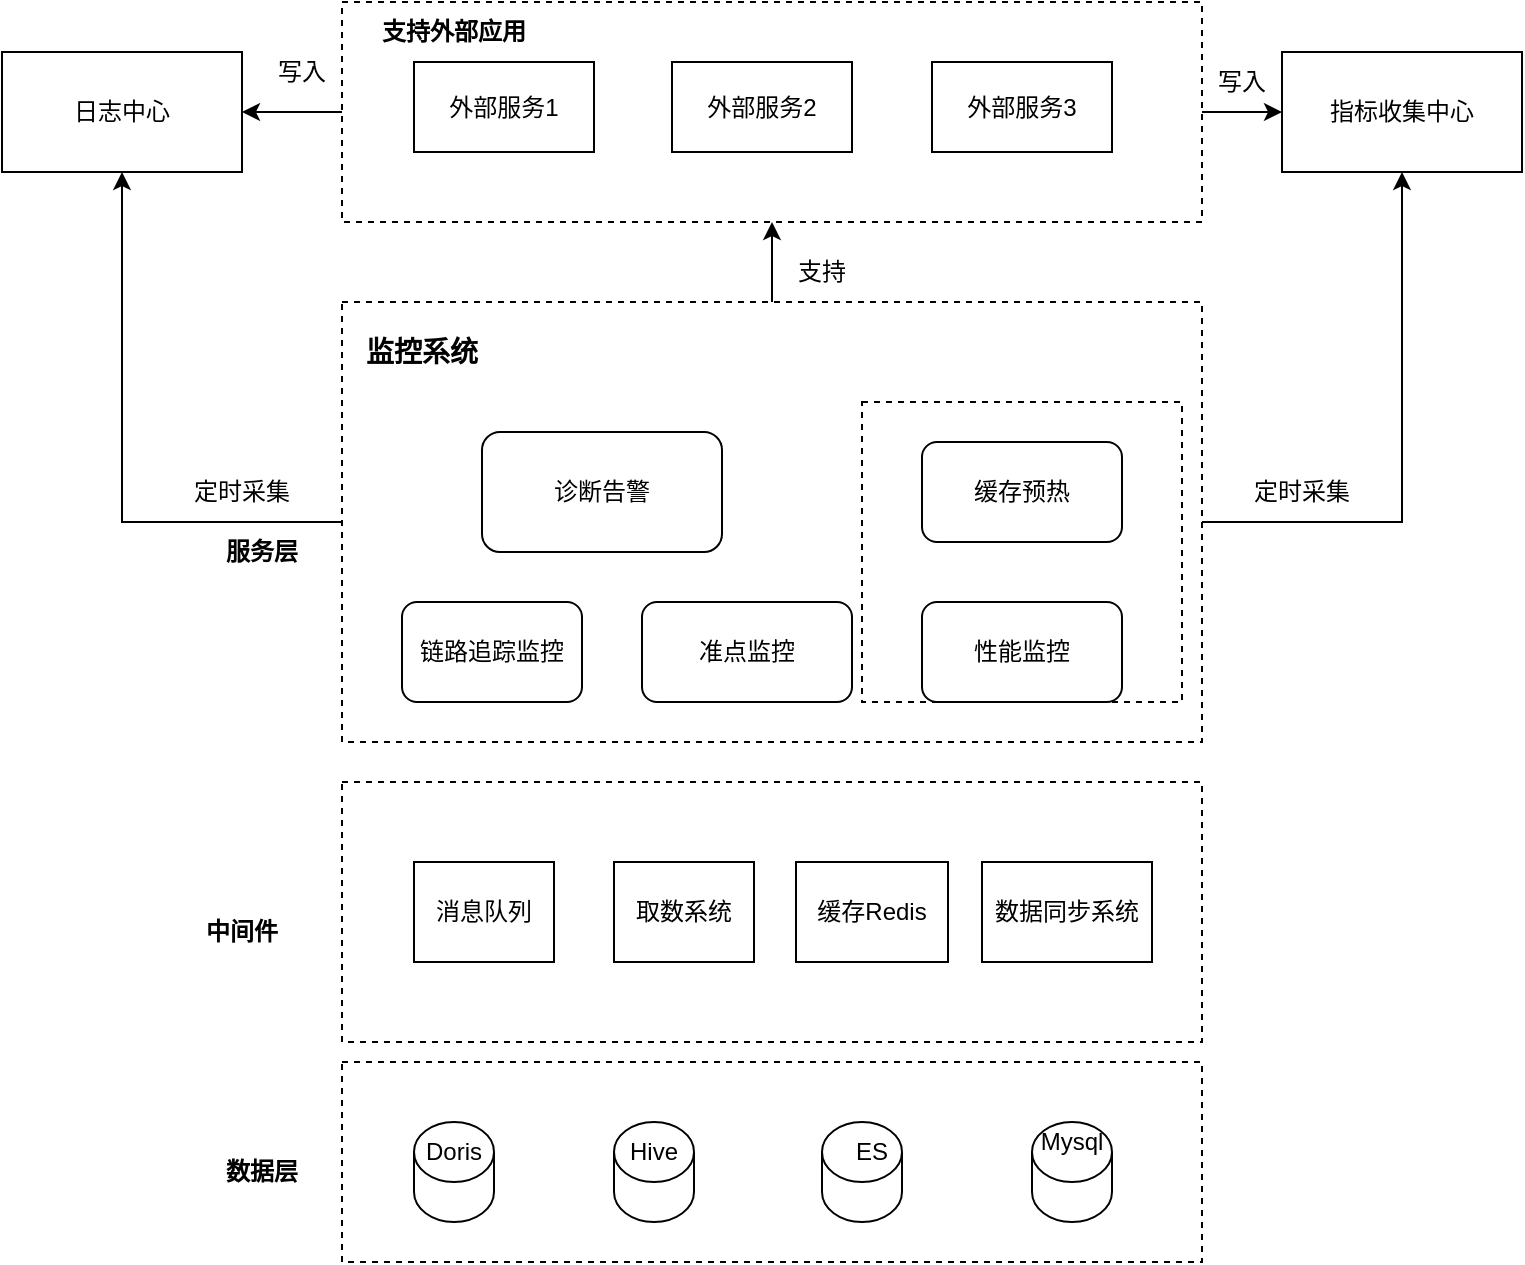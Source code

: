 <mxfile version="24.9.0">
  <diagram name="第 1 页" id="dl90-UitxEwvtcPOrJoF">
    <mxGraphModel dx="1042" dy="565" grid="1" gridSize="10" guides="1" tooltips="1" connect="1" arrows="1" fold="1" page="1" pageScale="1" pageWidth="827" pageHeight="1169" math="0" shadow="0">
      <root>
        <mxCell id="0" />
        <mxCell id="1" parent="0" />
        <mxCell id="TvB3sx-UJW-NTQipRDnn-64" value="" style="rounded=0;whiteSpace=wrap;html=1;dashed=1;" vertex="1" parent="1">
          <mxGeometry x="170" y="640" width="430" height="130" as="geometry" />
        </mxCell>
        <mxCell id="TvB3sx-UJW-NTQipRDnn-1" value="" style="rounded=0;whiteSpace=wrap;html=1;dashed=1;" vertex="1" parent="1">
          <mxGeometry x="170" y="780" width="430" height="100" as="geometry" />
        </mxCell>
        <mxCell id="TvB3sx-UJW-NTQipRDnn-51" style="edgeStyle=orthogonalEdgeStyle;rounded=0;orthogonalLoop=1;jettySize=auto;html=1;entryX=0.5;entryY=1;entryDx=0;entryDy=0;" edge="1" parent="1" source="TvB3sx-UJW-NTQipRDnn-2" target="TvB3sx-UJW-NTQipRDnn-46">
          <mxGeometry relative="1" as="geometry" />
        </mxCell>
        <mxCell id="TvB3sx-UJW-NTQipRDnn-52" style="edgeStyle=orthogonalEdgeStyle;rounded=0;orthogonalLoop=1;jettySize=auto;html=1;entryX=0.5;entryY=1;entryDx=0;entryDy=0;" edge="1" parent="1" source="TvB3sx-UJW-NTQipRDnn-2" target="TvB3sx-UJW-NTQipRDnn-34">
          <mxGeometry relative="1" as="geometry" />
        </mxCell>
        <mxCell id="TvB3sx-UJW-NTQipRDnn-2" value="" style="rounded=0;whiteSpace=wrap;html=1;dashed=1;" vertex="1" parent="1">
          <mxGeometry x="170" y="400" width="430" height="220" as="geometry" />
        </mxCell>
        <mxCell id="TvB3sx-UJW-NTQipRDnn-39" style="edgeStyle=orthogonalEdgeStyle;rounded=0;orthogonalLoop=1;jettySize=auto;html=1;entryX=0;entryY=0.5;entryDx=0;entryDy=0;" edge="1" parent="1" source="TvB3sx-UJW-NTQipRDnn-3" target="TvB3sx-UJW-NTQipRDnn-34">
          <mxGeometry relative="1" as="geometry" />
        </mxCell>
        <mxCell id="TvB3sx-UJW-NTQipRDnn-47" style="edgeStyle=orthogonalEdgeStyle;rounded=0;orthogonalLoop=1;jettySize=auto;html=1;" edge="1" parent="1" source="TvB3sx-UJW-NTQipRDnn-3" target="TvB3sx-UJW-NTQipRDnn-46">
          <mxGeometry relative="1" as="geometry" />
        </mxCell>
        <mxCell id="TvB3sx-UJW-NTQipRDnn-3" value="" style="rounded=0;whiteSpace=wrap;html=1;dashed=1;" vertex="1" parent="1">
          <mxGeometry x="170" y="250" width="430" height="110" as="geometry" />
        </mxCell>
        <mxCell id="TvB3sx-UJW-NTQipRDnn-4" value="&lt;b&gt;数据层&lt;/b&gt;" style="text;html=1;align=center;verticalAlign=middle;whiteSpace=wrap;rounded=0;" vertex="1" parent="1">
          <mxGeometry x="100" y="820" width="60" height="30" as="geometry" />
        </mxCell>
        <mxCell id="TvB3sx-UJW-NTQipRDnn-5" value="&lt;b&gt;服务层&lt;/b&gt;" style="text;html=1;align=center;verticalAlign=middle;whiteSpace=wrap;rounded=0;" vertex="1" parent="1">
          <mxGeometry x="100" y="510" width="60" height="30" as="geometry" />
        </mxCell>
        <mxCell id="TvB3sx-UJW-NTQipRDnn-6" value="&lt;b&gt;支持外部应用&lt;/b&gt;" style="text;html=1;align=center;verticalAlign=middle;whiteSpace=wrap;rounded=0;" vertex="1" parent="1">
          <mxGeometry x="181" y="250" width="90" height="30" as="geometry" />
        </mxCell>
        <mxCell id="TvB3sx-UJW-NTQipRDnn-8" value="" style="shape=cylinder3;whiteSpace=wrap;html=1;boundedLbl=1;backgroundOutline=1;size=15;" vertex="1" parent="1">
          <mxGeometry x="306" y="810" width="40" height="50" as="geometry" />
        </mxCell>
        <mxCell id="TvB3sx-UJW-NTQipRDnn-11" value="" style="shape=cylinder3;whiteSpace=wrap;html=1;boundedLbl=1;backgroundOutline=1;size=15;" vertex="1" parent="1">
          <mxGeometry x="206" y="810" width="40" height="50" as="geometry" />
        </mxCell>
        <mxCell id="TvB3sx-UJW-NTQipRDnn-12" value="" style="shape=cylinder3;whiteSpace=wrap;html=1;boundedLbl=1;backgroundOutline=1;size=15;" vertex="1" parent="1">
          <mxGeometry x="410" y="810" width="40" height="50" as="geometry" />
        </mxCell>
        <mxCell id="TvB3sx-UJW-NTQipRDnn-13" value="" style="shape=cylinder3;whiteSpace=wrap;html=1;boundedLbl=1;backgroundOutline=1;size=15;" vertex="1" parent="1">
          <mxGeometry x="515" y="810" width="40" height="50" as="geometry" />
        </mxCell>
        <mxCell id="TvB3sx-UJW-NTQipRDnn-17" value="Doris" style="text;html=1;align=center;verticalAlign=middle;whiteSpace=wrap;rounded=0;" vertex="1" parent="1">
          <mxGeometry x="196" y="810" width="60" height="30" as="geometry" />
        </mxCell>
        <mxCell id="TvB3sx-UJW-NTQipRDnn-18" value="Hive" style="text;html=1;align=center;verticalAlign=middle;whiteSpace=wrap;rounded=0;" vertex="1" parent="1">
          <mxGeometry x="296" y="810" width="60" height="30" as="geometry" />
        </mxCell>
        <mxCell id="TvB3sx-UJW-NTQipRDnn-19" value="ES" style="text;html=1;align=center;verticalAlign=middle;whiteSpace=wrap;rounded=0;" vertex="1" parent="1">
          <mxGeometry x="405" y="810" width="60" height="30" as="geometry" />
        </mxCell>
        <mxCell id="TvB3sx-UJW-NTQipRDnn-20" value="Mysql" style="text;html=1;align=center;verticalAlign=middle;whiteSpace=wrap;rounded=0;" vertex="1" parent="1">
          <mxGeometry x="505" y="805" width="60" height="30" as="geometry" />
        </mxCell>
        <mxCell id="TvB3sx-UJW-NTQipRDnn-21" value="取数系统" style="rounded=0;whiteSpace=wrap;html=1;" vertex="1" parent="1">
          <mxGeometry x="306" y="680" width="70" height="50" as="geometry" />
        </mxCell>
        <mxCell id="TvB3sx-UJW-NTQipRDnn-22" value="准点监控" style="rounded=1;whiteSpace=wrap;html=1;" vertex="1" parent="1">
          <mxGeometry x="320" y="550" width="105" height="50" as="geometry" />
        </mxCell>
        <mxCell id="TvB3sx-UJW-NTQipRDnn-26" value="" style="rounded=0;whiteSpace=wrap;html=1;dashed=1;" vertex="1" parent="1">
          <mxGeometry x="430" y="450" width="160" height="150" as="geometry" />
        </mxCell>
        <mxCell id="TvB3sx-UJW-NTQipRDnn-23" value="性能监控" style="rounded=1;whiteSpace=wrap;html=1;" vertex="1" parent="1">
          <mxGeometry x="460" y="550" width="100" height="50" as="geometry" />
        </mxCell>
        <mxCell id="TvB3sx-UJW-NTQipRDnn-24" value="链路追踪监控" style="rounded=1;whiteSpace=wrap;html=1;" vertex="1" parent="1">
          <mxGeometry x="200" y="550" width="90" height="50" as="geometry" />
        </mxCell>
        <mxCell id="TvB3sx-UJW-NTQipRDnn-28" value="缓存预热" style="rounded=1;whiteSpace=wrap;html=1;" vertex="1" parent="1">
          <mxGeometry x="460" y="470" width="100" height="50" as="geometry" />
        </mxCell>
        <mxCell id="TvB3sx-UJW-NTQipRDnn-29" value="&lt;font style=&quot;font-size: 14px;&quot;&gt;&lt;b&gt;监控系统&lt;/b&gt;&lt;/font&gt;" style="text;html=1;align=center;verticalAlign=middle;whiteSpace=wrap;rounded=0;" vertex="1" parent="1">
          <mxGeometry x="180" y="410" width="60" height="30" as="geometry" />
        </mxCell>
        <mxCell id="TvB3sx-UJW-NTQipRDnn-30" value="" style="endArrow=classic;html=1;rounded=0;entryX=0.5;entryY=1;entryDx=0;entryDy=0;exitX=0.5;exitY=0;exitDx=0;exitDy=0;" edge="1" parent="1" source="TvB3sx-UJW-NTQipRDnn-2" target="TvB3sx-UJW-NTQipRDnn-3">
          <mxGeometry width="50" height="50" relative="1" as="geometry">
            <mxPoint x="384.5" y="340" as="sourcePoint" />
            <mxPoint x="384.5" y="270" as="targetPoint" />
          </mxGeometry>
        </mxCell>
        <mxCell id="TvB3sx-UJW-NTQipRDnn-31" value="支持" style="text;html=1;align=center;verticalAlign=middle;whiteSpace=wrap;rounded=0;" vertex="1" parent="1">
          <mxGeometry x="380" y="370" width="60" height="30" as="geometry" />
        </mxCell>
        <mxCell id="TvB3sx-UJW-NTQipRDnn-32" value="数据同步系统" style="rounded=0;whiteSpace=wrap;html=1;" vertex="1" parent="1">
          <mxGeometry x="490" y="680" width="85" height="50" as="geometry" />
        </mxCell>
        <mxCell id="TvB3sx-UJW-NTQipRDnn-34" value="指标收集中心" style="rounded=0;whiteSpace=wrap;html=1;" vertex="1" parent="1">
          <mxGeometry x="640" y="275" width="120" height="60" as="geometry" />
        </mxCell>
        <mxCell id="TvB3sx-UJW-NTQipRDnn-35" value="外部服务1" style="rounded=0;whiteSpace=wrap;html=1;" vertex="1" parent="1">
          <mxGeometry x="206" y="280" width="90" height="45" as="geometry" />
        </mxCell>
        <mxCell id="TvB3sx-UJW-NTQipRDnn-36" value="外部服务2" style="rounded=0;whiteSpace=wrap;html=1;" vertex="1" parent="1">
          <mxGeometry x="335" y="280" width="90" height="45" as="geometry" />
        </mxCell>
        <mxCell id="TvB3sx-UJW-NTQipRDnn-37" value="外部服务3" style="rounded=0;whiteSpace=wrap;html=1;" vertex="1" parent="1">
          <mxGeometry x="465" y="280" width="90" height="45" as="geometry" />
        </mxCell>
        <mxCell id="TvB3sx-UJW-NTQipRDnn-42" value="写入" style="text;html=1;align=center;verticalAlign=middle;whiteSpace=wrap;rounded=0;" vertex="1" parent="1">
          <mxGeometry x="590" y="275" width="60" height="30" as="geometry" />
        </mxCell>
        <mxCell id="TvB3sx-UJW-NTQipRDnn-46" value="日志中心" style="rounded=0;whiteSpace=wrap;html=1;" vertex="1" parent="1">
          <mxGeometry y="275" width="120" height="60" as="geometry" />
        </mxCell>
        <mxCell id="TvB3sx-UJW-NTQipRDnn-48" value="写入" style="text;html=1;align=center;verticalAlign=middle;whiteSpace=wrap;rounded=0;" vertex="1" parent="1">
          <mxGeometry x="120" y="270" width="60" height="30" as="geometry" />
        </mxCell>
        <mxCell id="TvB3sx-UJW-NTQipRDnn-53" value="定时采集" style="text;html=1;align=center;verticalAlign=middle;whiteSpace=wrap;rounded=0;" vertex="1" parent="1">
          <mxGeometry x="90" y="480" width="60" height="30" as="geometry" />
        </mxCell>
        <mxCell id="TvB3sx-UJW-NTQipRDnn-54" value="定时采集" style="text;html=1;align=center;verticalAlign=middle;whiteSpace=wrap;rounded=0;" vertex="1" parent="1">
          <mxGeometry x="620" y="480" width="60" height="30" as="geometry" />
        </mxCell>
        <mxCell id="TvB3sx-UJW-NTQipRDnn-56" value="诊断告警" style="rounded=1;whiteSpace=wrap;html=1;" vertex="1" parent="1">
          <mxGeometry x="240" y="465" width="120" height="60" as="geometry" />
        </mxCell>
        <mxCell id="TvB3sx-UJW-NTQipRDnn-65" value="&lt;b&gt;中间件&lt;/b&gt;" style="text;html=1;align=center;verticalAlign=middle;whiteSpace=wrap;rounded=0;" vertex="1" parent="1">
          <mxGeometry x="90" y="700" width="60" height="30" as="geometry" />
        </mxCell>
        <mxCell id="TvB3sx-UJW-NTQipRDnn-66" value="缓存Redis" style="rounded=0;whiteSpace=wrap;html=1;" vertex="1" parent="1">
          <mxGeometry x="397" y="680" width="76" height="50" as="geometry" />
        </mxCell>
        <mxCell id="TvB3sx-UJW-NTQipRDnn-67" value="消息队列" style="rounded=0;whiteSpace=wrap;html=1;" vertex="1" parent="1">
          <mxGeometry x="206" y="680" width="70" height="50" as="geometry" />
        </mxCell>
      </root>
    </mxGraphModel>
  </diagram>
</mxfile>
